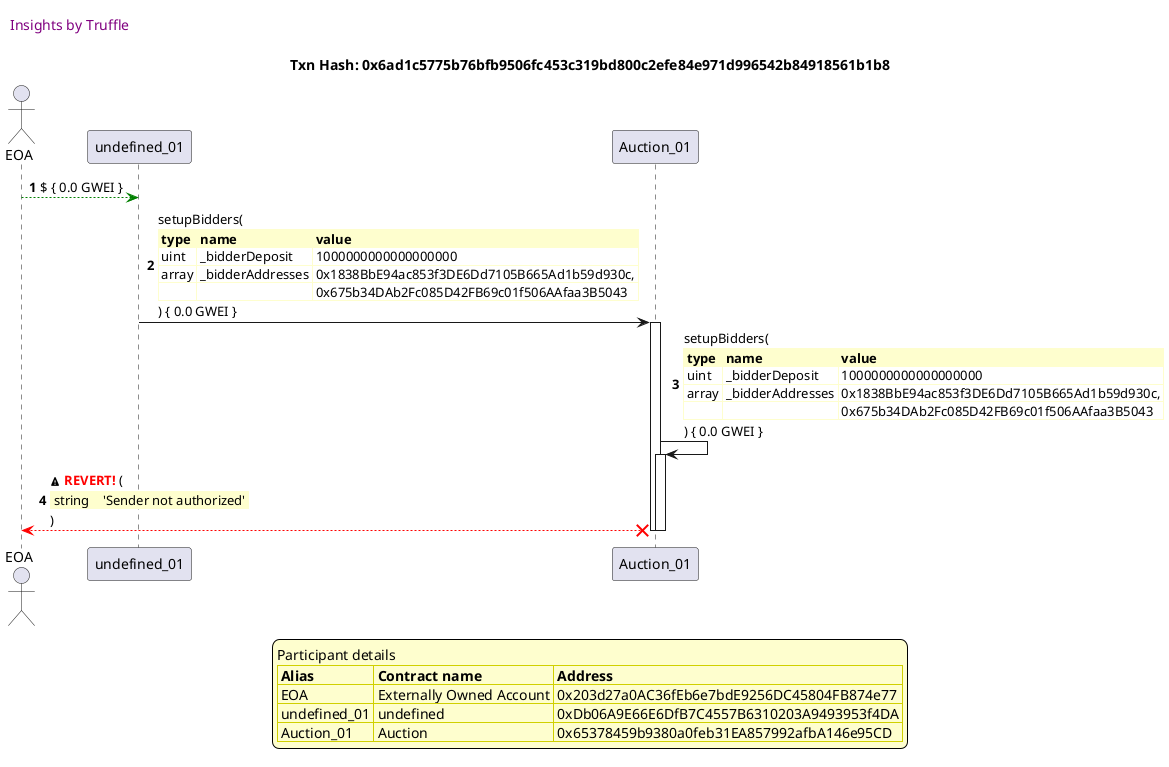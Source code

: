 

@startuml

autonumber
skinparam legendBackgroundColor #FEFECE

<style>
      header {
        HorizontalAlignment left
        FontColor purple
        FontSize 14
        Padding 10
      }
    </style>

header Insights by Truffle

title Txn Hash: 0x6ad1c5775b76bfb9506fc453c319bd800c2efe84e971d996542b84918561b1b8


actor EOA as "EOA"
participant undefined_01 as "undefined_01"
participant Auction_01 as "Auction_01"

"EOA" -[#green]-> "undefined_01" : $ { 0.0 GWEI }
"undefined_01" -> "Auction_01" ++: setupBidders(\n\
<#FEFECE,#FEFECE>|= type |= name |= value |\n\
| uint | _bidderDeposit | 1000000000000000000 |\n\
| array | _bidderAddresses | 0x1838BbE94ac853f3DE6Dd7105B665Ad1b59d930c, |\n\
|  |  | 0x675b34DAb2Fc085D42FB69c01f506AAfaa3B5043 |\n\
) { 0.0 GWEI }
"Auction_01" -> "Auction_01" ++: setupBidders(\n\
<#FEFECE,#FEFECE>|= type |= name |= value |\n\
| uint | _bidderDeposit | 1000000000000000000 |\n\
| array | _bidderAddresses | 0x1838BbE94ac853f3DE6Dd7105B665Ad1b59d930c, |\n\
|  |  | 0x675b34DAb2Fc085D42FB69c01f506AAfaa3B5043 |\n\
) { 0.0 GWEI }
"Auction_01" x-[#red]-> "EOA" --: <&warning> <color #red>**REVERT!**</color> (\n\
<#FEFECE,#FEFECE>| string |  | 'Sender not authorized' |\n\
)
deactivate "Auction_01"
deactivate "Auction_01"

legend
Participant details
<#FEFECE,#D0D000>|= Alias |= Contract name |= Address |
<#FEFECE>| EOA | Externally Owned Account | 0x203d27a0AC36fEb6e7bdE9256DC45804FB874e77 |
<#FEFECE>| undefined_01 | undefined | 0xDb06A9E66E6DfB7C4557B6310203A9493953f4DA |
<#FEFECE>| Auction_01 | Auction | 0x65378459b9380a0feb31EA857992afbA146e95CD |
endlegend

@enduml